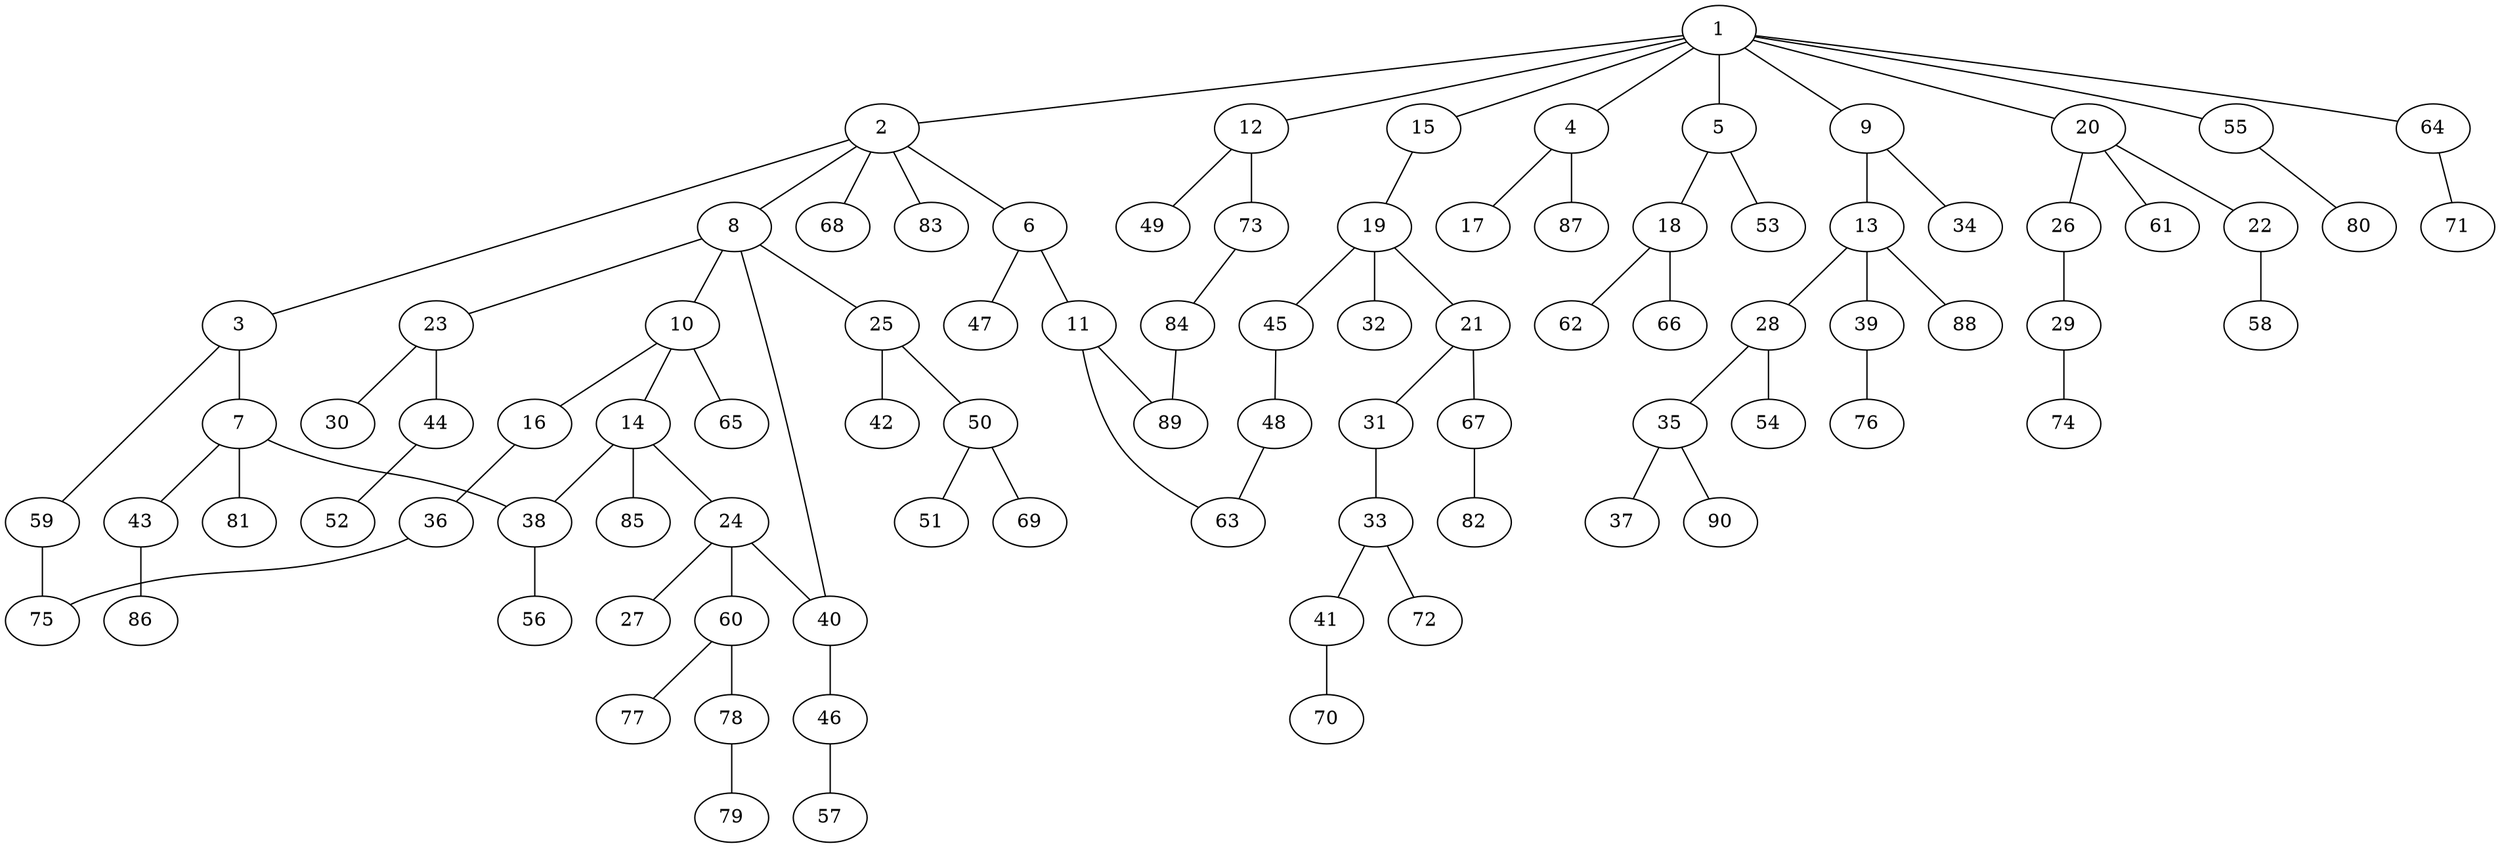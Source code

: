 graph graphname {1--2
1--4
1--5
1--9
1--12
1--15
1--20
1--55
1--64
2--3
2--6
2--8
2--68
2--83
3--7
3--59
4--17
4--87
5--18
5--53
6--11
6--47
7--38
7--43
7--81
8--10
8--23
8--25
8--40
9--13
9--34
10--14
10--16
10--65
11--63
11--89
12--49
12--73
13--28
13--39
13--88
14--24
14--38
14--85
15--19
16--36
18--62
18--66
19--21
19--32
19--45
20--22
20--26
20--61
21--31
21--67
22--58
23--30
23--44
24--27
24--40
24--60
25--42
25--50
26--29
28--35
28--54
29--74
31--33
33--41
33--72
35--37
35--90
36--75
38--56
39--76
40--46
41--70
43--86
44--52
45--48
46--57
48--63
50--51
50--69
55--80
59--75
60--77
60--78
64--71
67--82
73--84
78--79
84--89
}
